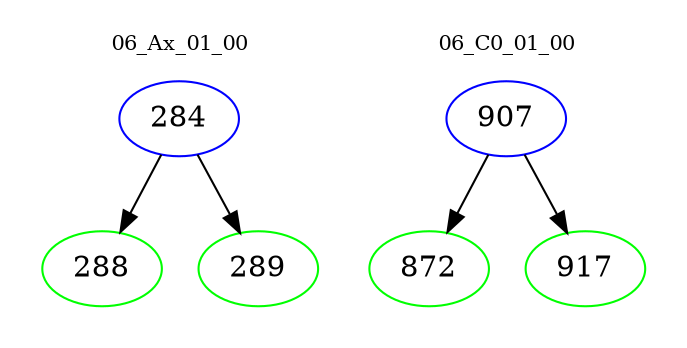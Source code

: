 digraph{
subgraph cluster_0 {
color = white
label = "06_Ax_01_00";
fontsize=10;
T0_284 [label="284", color="blue"]
T0_284 -> T0_288 [color="black"]
T0_288 [label="288", color="green"]
T0_284 -> T0_289 [color="black"]
T0_289 [label="289", color="green"]
}
subgraph cluster_1 {
color = white
label = "06_C0_01_00";
fontsize=10;
T1_907 [label="907", color="blue"]
T1_907 -> T1_872 [color="black"]
T1_872 [label="872", color="green"]
T1_907 -> T1_917 [color="black"]
T1_917 [label="917", color="green"]
}
}
